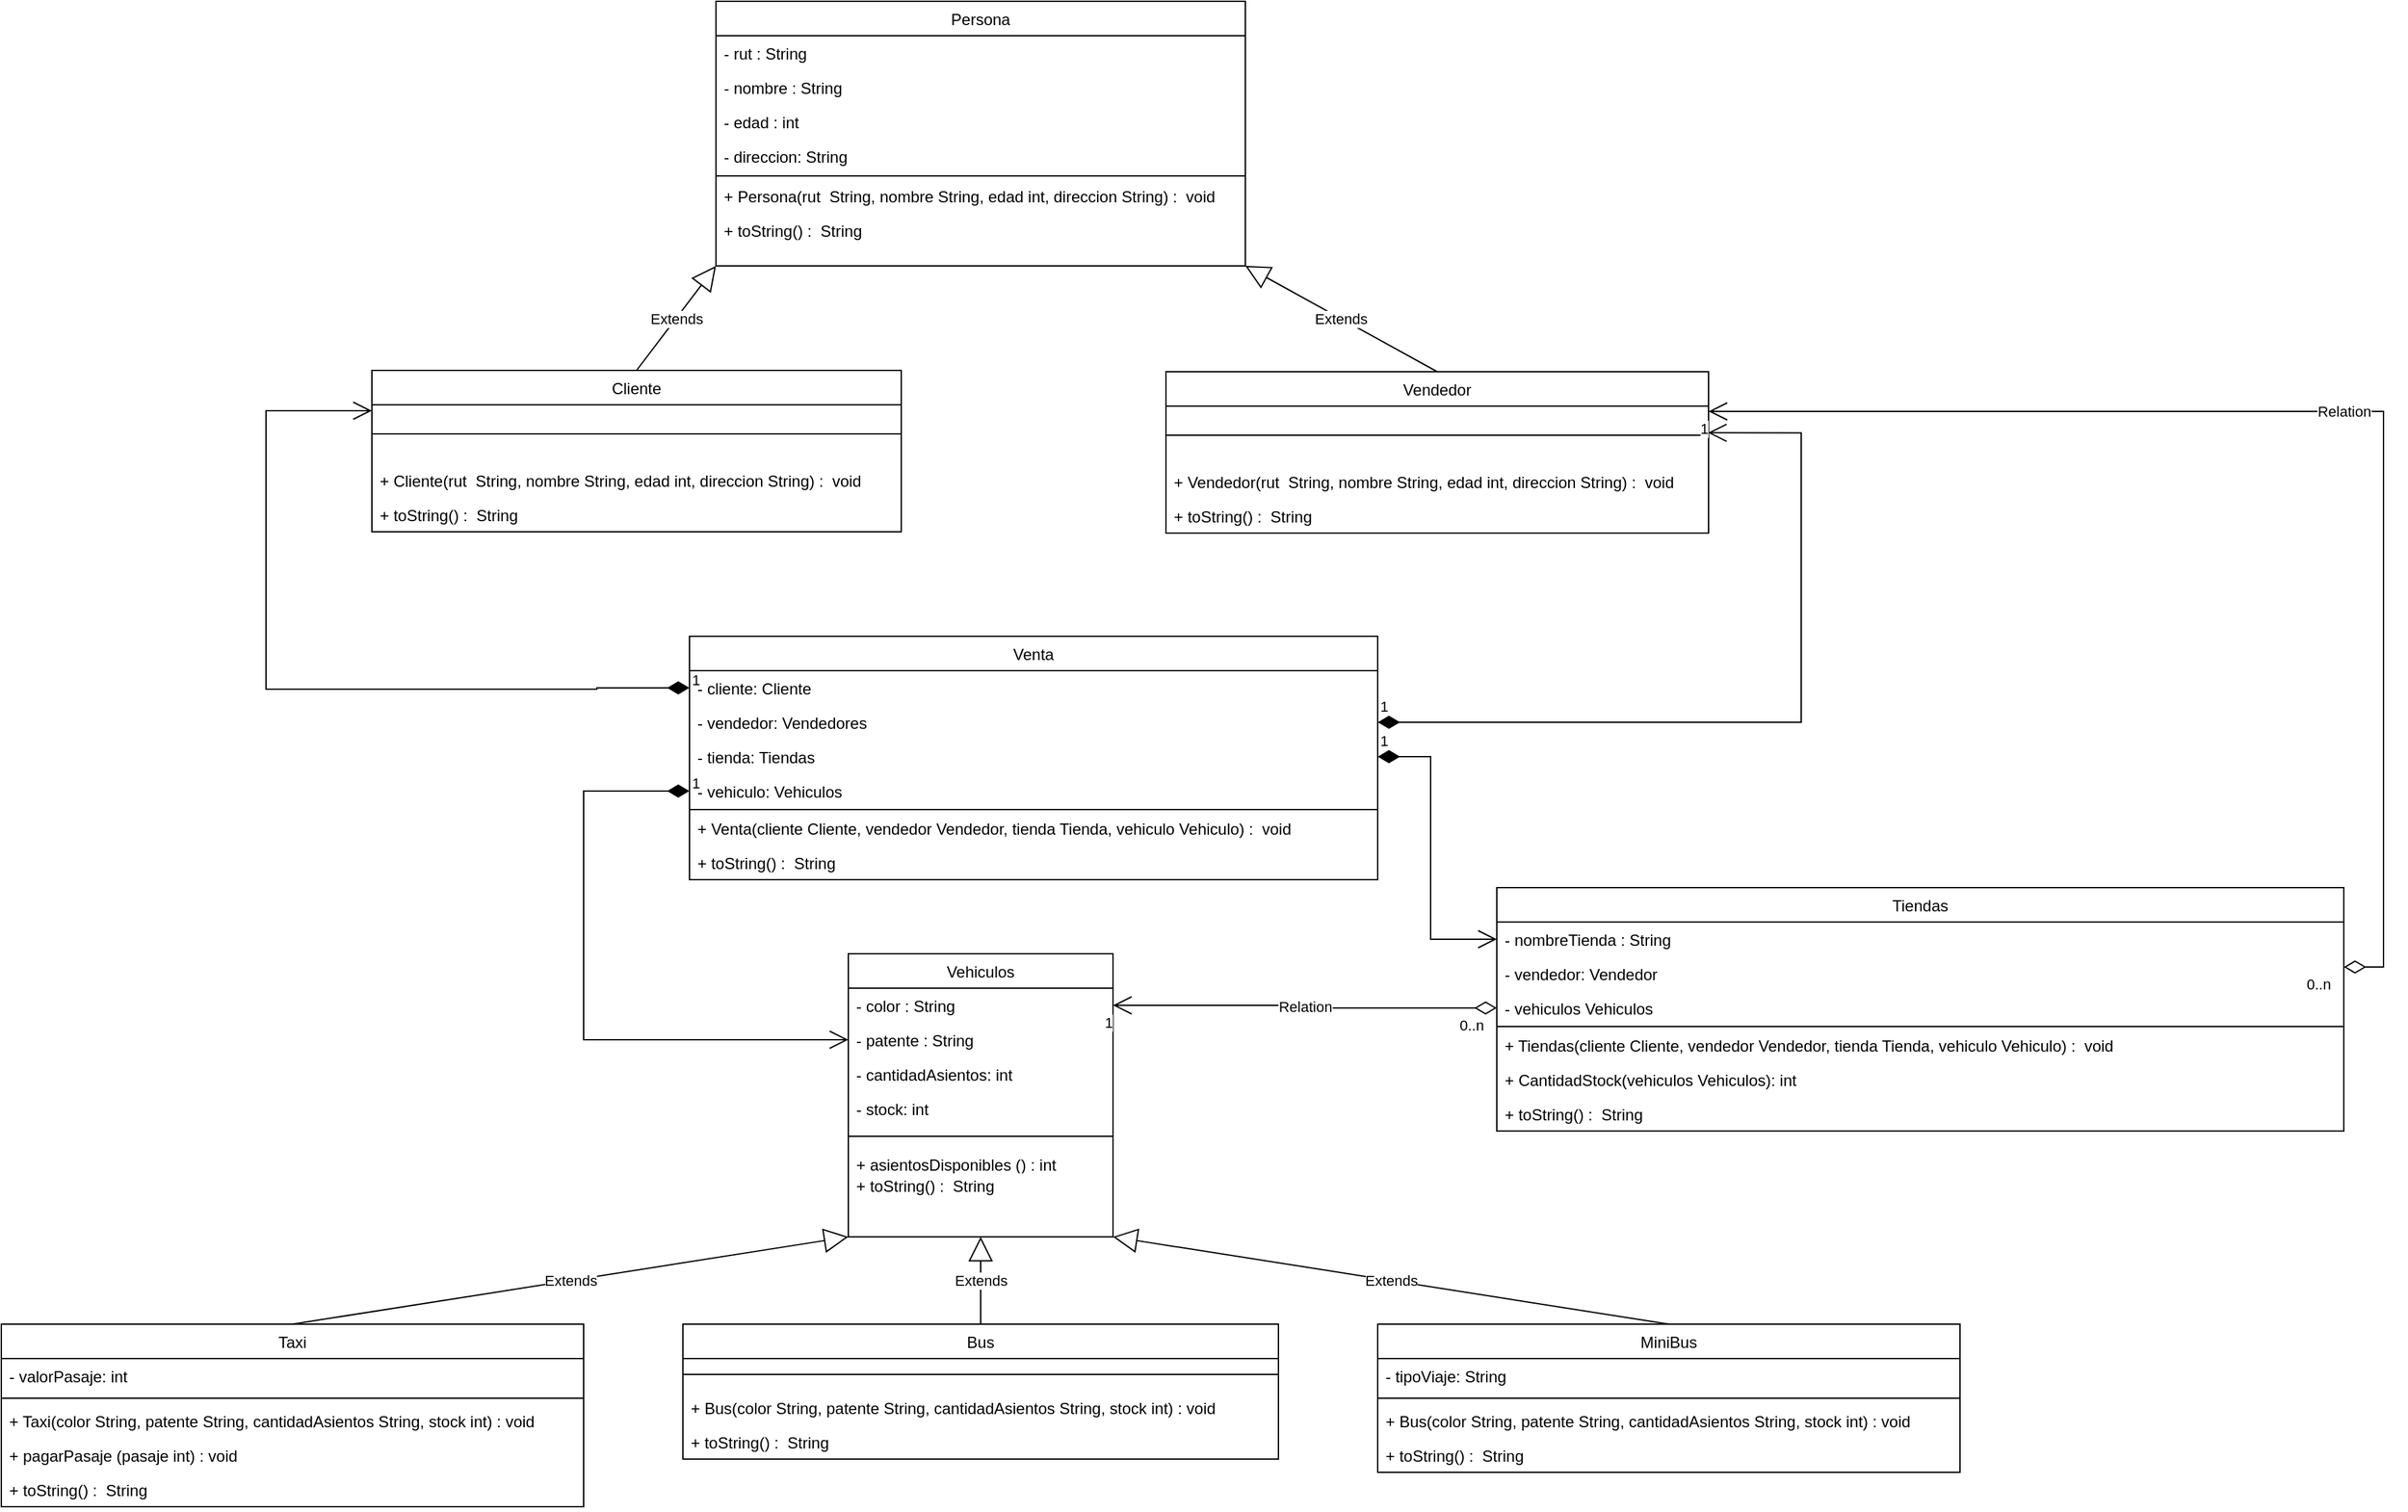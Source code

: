 <mxfile version="24.4.13" type="github">
  <diagram id="C5RBs43oDa-KdzZeNtuy" name="Page-1">
    <mxGraphModel dx="2514" dy="2037" grid="1" gridSize="10" guides="1" tooltips="1" connect="1" arrows="1" fold="1" page="1" pageScale="1" pageWidth="827" pageHeight="1169" math="0" shadow="0">
      <root>
        <mxCell id="WIyWlLk6GJQsqaUBKTNV-0" />
        <mxCell id="WIyWlLk6GJQsqaUBKTNV-1" parent="WIyWlLk6GJQsqaUBKTNV-0" />
        <mxCell id="yQ7oVHYjRZ8A177dBmA5-0" value="Vehiculos&#xa;" style="swimlane;fontStyle=0;align=center;verticalAlign=top;childLayout=stackLayout;horizontal=1;startSize=26;horizontalStack=0;resizeParent=1;resizeLast=0;collapsible=1;marginBottom=0;rounded=0;shadow=0;strokeWidth=1;" vertex="1" parent="WIyWlLk6GJQsqaUBKTNV-1">
          <mxGeometry x="280" y="120" width="200" height="214" as="geometry">
            <mxRectangle x="230" y="140" width="160" height="26" as="alternateBounds" />
          </mxGeometry>
        </mxCell>
        <mxCell id="yQ7oVHYjRZ8A177dBmA5-1" value="- color : String" style="text;align=left;verticalAlign=top;spacingLeft=4;spacingRight=4;overflow=hidden;rotatable=0;points=[[0,0.5],[1,0.5]];portConstraint=eastwest;rounded=0;shadow=0;html=0;" vertex="1" parent="yQ7oVHYjRZ8A177dBmA5-0">
          <mxGeometry y="26" width="200" height="26" as="geometry" />
        </mxCell>
        <mxCell id="yQ7oVHYjRZ8A177dBmA5-2" value="- patente : String" style="text;align=left;verticalAlign=top;spacingLeft=4;spacingRight=4;overflow=hidden;rotatable=0;points=[[0,0.5],[1,0.5]];portConstraint=eastwest;rounded=0;shadow=0;html=0;" vertex="1" parent="yQ7oVHYjRZ8A177dBmA5-0">
          <mxGeometry y="52" width="200" height="26" as="geometry" />
        </mxCell>
        <mxCell id="yQ7oVHYjRZ8A177dBmA5-3" value="- cantidadAsientos: int" style="text;align=left;verticalAlign=top;spacingLeft=4;spacingRight=4;overflow=hidden;rotatable=0;points=[[0,0.5],[1,0.5]];portConstraint=eastwest;rounded=0;shadow=0;html=0;" vertex="1" parent="yQ7oVHYjRZ8A177dBmA5-0">
          <mxGeometry y="78" width="200" height="26" as="geometry" />
        </mxCell>
        <mxCell id="yQ7oVHYjRZ8A177dBmA5-98" value="- stock: int" style="text;align=left;verticalAlign=top;spacingLeft=4;spacingRight=4;overflow=hidden;rotatable=0;points=[[0,0.5],[1,0.5]];portConstraint=eastwest;rounded=0;shadow=0;html=0;" vertex="1" parent="yQ7oVHYjRZ8A177dBmA5-0">
          <mxGeometry y="104" width="200" height="26" as="geometry" />
        </mxCell>
        <mxCell id="yQ7oVHYjRZ8A177dBmA5-4" value="" style="line;html=1;strokeWidth=1;align=left;verticalAlign=middle;spacingTop=-1;spacingLeft=3;spacingRight=3;rotatable=0;labelPosition=right;points=[];portConstraint=eastwest;" vertex="1" parent="yQ7oVHYjRZ8A177dBmA5-0">
          <mxGeometry y="130" width="200" height="16" as="geometry" />
        </mxCell>
        <mxCell id="yQ7oVHYjRZ8A177dBmA5-5" value="+ asientosDisponibles () : int" style="text;align=left;verticalAlign=top;spacingLeft=4;spacingRight=4;overflow=hidden;rotatable=0;points=[[0,0.5],[1,0.5]];portConstraint=eastwest;" vertex="1" parent="yQ7oVHYjRZ8A177dBmA5-0">
          <mxGeometry y="146" width="200" height="16" as="geometry" />
        </mxCell>
        <mxCell id="yQ7oVHYjRZ8A177dBmA5-99" value="+ toString() :  String" style="text;align=left;verticalAlign=top;spacingLeft=4;spacingRight=4;overflow=hidden;rotatable=0;points=[[0,0.5],[1,0.5]];portConstraint=eastwest;rounded=0;shadow=0;html=0;" vertex="1" parent="yQ7oVHYjRZ8A177dBmA5-0">
          <mxGeometry y="162" width="200" height="26" as="geometry" />
        </mxCell>
        <mxCell id="yQ7oVHYjRZ8A177dBmA5-7" value="Taxi" style="swimlane;fontStyle=0;align=center;verticalAlign=top;childLayout=stackLayout;horizontal=1;startSize=26;horizontalStack=0;resizeParent=1;resizeLast=0;collapsible=1;marginBottom=0;rounded=0;shadow=0;strokeWidth=1;" vertex="1" parent="WIyWlLk6GJQsqaUBKTNV-1">
          <mxGeometry x="-360" y="400" width="440" height="138" as="geometry">
            <mxRectangle x="130" y="380" width="160" height="26" as="alternateBounds" />
          </mxGeometry>
        </mxCell>
        <mxCell id="yQ7oVHYjRZ8A177dBmA5-8" value="- valorPasaje: int" style="text;align=left;verticalAlign=top;spacingLeft=4;spacingRight=4;overflow=hidden;rotatable=0;points=[[0,0.5],[1,0.5]];portConstraint=eastwest;" vertex="1" parent="yQ7oVHYjRZ8A177dBmA5-7">
          <mxGeometry y="26" width="440" height="26" as="geometry" />
        </mxCell>
        <mxCell id="yQ7oVHYjRZ8A177dBmA5-9" value="" style="line;html=1;strokeWidth=1;align=left;verticalAlign=middle;spacingTop=-1;spacingLeft=3;spacingRight=3;rotatable=0;labelPosition=right;points=[];portConstraint=eastwest;" vertex="1" parent="yQ7oVHYjRZ8A177dBmA5-7">
          <mxGeometry y="52" width="440" height="8" as="geometry" />
        </mxCell>
        <mxCell id="yQ7oVHYjRZ8A177dBmA5-110" value="+ Taxi(color String, patente String, cantidadAsientos String, stock int) : void" style="text;align=left;verticalAlign=top;spacingLeft=4;spacingRight=4;overflow=hidden;rotatable=0;points=[[0,0.5],[1,0.5]];portConstraint=eastwest;" vertex="1" parent="yQ7oVHYjRZ8A177dBmA5-7">
          <mxGeometry y="60" width="440" height="26" as="geometry" />
        </mxCell>
        <mxCell id="yQ7oVHYjRZ8A177dBmA5-10" value="+ pagarPasaje (pasaje int) : void" style="text;align=left;verticalAlign=top;spacingLeft=4;spacingRight=4;overflow=hidden;rotatable=0;points=[[0,0.5],[1,0.5]];portConstraint=eastwest;" vertex="1" parent="yQ7oVHYjRZ8A177dBmA5-7">
          <mxGeometry y="86" width="440" height="26" as="geometry" />
        </mxCell>
        <mxCell id="yQ7oVHYjRZ8A177dBmA5-101" value="+ toString() :  String" style="text;align=left;verticalAlign=top;spacingLeft=4;spacingRight=4;overflow=hidden;rotatable=0;points=[[0,0.5],[1,0.5]];portConstraint=eastwest;rounded=0;shadow=0;html=0;" vertex="1" parent="yQ7oVHYjRZ8A177dBmA5-7">
          <mxGeometry y="112" width="440" height="26" as="geometry" />
        </mxCell>
        <mxCell id="yQ7oVHYjRZ8A177dBmA5-12" value="Bus" style="swimlane;fontStyle=0;align=center;verticalAlign=top;childLayout=stackLayout;horizontal=1;startSize=26;horizontalStack=0;resizeParent=1;resizeLast=0;collapsible=1;marginBottom=0;rounded=0;shadow=0;strokeWidth=1;" vertex="1" parent="WIyWlLk6GJQsqaUBKTNV-1">
          <mxGeometry x="155" y="400" width="450" height="102" as="geometry">
            <mxRectangle x="340" y="380" width="170" height="26" as="alternateBounds" />
          </mxGeometry>
        </mxCell>
        <mxCell id="yQ7oVHYjRZ8A177dBmA5-13" value="" style="line;html=1;strokeWidth=1;align=left;verticalAlign=middle;spacingTop=-1;spacingLeft=3;spacingRight=3;rotatable=0;labelPosition=right;points=[];portConstraint=eastwest;" vertex="1" parent="yQ7oVHYjRZ8A177dBmA5-12">
          <mxGeometry y="26" width="450" height="24" as="geometry" />
        </mxCell>
        <mxCell id="yQ7oVHYjRZ8A177dBmA5-111" value="+ Bus(color String, patente String, cantidadAsientos String, stock int) : void" style="text;align=left;verticalAlign=top;spacingLeft=4;spacingRight=4;overflow=hidden;rotatable=0;points=[[0,0.5],[1,0.5]];portConstraint=eastwest;" vertex="1" parent="yQ7oVHYjRZ8A177dBmA5-12">
          <mxGeometry y="50" width="450" height="26" as="geometry" />
        </mxCell>
        <mxCell id="yQ7oVHYjRZ8A177dBmA5-102" value="+ toString() :  String" style="text;align=left;verticalAlign=top;spacingLeft=4;spacingRight=4;overflow=hidden;rotatable=0;points=[[0,0.5],[1,0.5]];portConstraint=eastwest;rounded=0;shadow=0;html=0;" vertex="1" parent="yQ7oVHYjRZ8A177dBmA5-12">
          <mxGeometry y="76" width="450" height="26" as="geometry" />
        </mxCell>
        <mxCell id="yQ7oVHYjRZ8A177dBmA5-15" value="MiniBus" style="swimlane;fontStyle=0;align=center;verticalAlign=top;childLayout=stackLayout;horizontal=1;startSize=26;horizontalStack=0;resizeParent=1;resizeLast=0;collapsible=1;marginBottom=0;rounded=0;shadow=0;strokeWidth=1;" vertex="1" parent="WIyWlLk6GJQsqaUBKTNV-1">
          <mxGeometry x="680" y="400" width="440" height="112" as="geometry">
            <mxRectangle x="130" y="380" width="160" height="26" as="alternateBounds" />
          </mxGeometry>
        </mxCell>
        <mxCell id="yQ7oVHYjRZ8A177dBmA5-16" value="- tipoViaje: String" style="text;align=left;verticalAlign=top;spacingLeft=4;spacingRight=4;overflow=hidden;rotatable=0;points=[[0,0.5],[1,0.5]];portConstraint=eastwest;" vertex="1" parent="yQ7oVHYjRZ8A177dBmA5-15">
          <mxGeometry y="26" width="440" height="26" as="geometry" />
        </mxCell>
        <mxCell id="yQ7oVHYjRZ8A177dBmA5-17" value="" style="line;html=1;strokeWidth=1;align=left;verticalAlign=middle;spacingTop=-1;spacingLeft=3;spacingRight=3;rotatable=0;labelPosition=right;points=[];portConstraint=eastwest;" vertex="1" parent="yQ7oVHYjRZ8A177dBmA5-15">
          <mxGeometry y="52" width="440" height="8" as="geometry" />
        </mxCell>
        <mxCell id="yQ7oVHYjRZ8A177dBmA5-112" value="+ Bus(color String, patente String, cantidadAsientos String, stock int) : void" style="text;align=left;verticalAlign=top;spacingLeft=4;spacingRight=4;overflow=hidden;rotatable=0;points=[[0,0.5],[1,0.5]];portConstraint=eastwest;" vertex="1" parent="yQ7oVHYjRZ8A177dBmA5-15">
          <mxGeometry y="60" width="440" height="26" as="geometry" />
        </mxCell>
        <mxCell id="yQ7oVHYjRZ8A177dBmA5-103" value="+ toString() :  String" style="text;align=left;verticalAlign=top;spacingLeft=4;spacingRight=4;overflow=hidden;rotatable=0;points=[[0,0.5],[1,0.5]];portConstraint=eastwest;rounded=0;shadow=0;html=0;" vertex="1" parent="yQ7oVHYjRZ8A177dBmA5-15">
          <mxGeometry y="86" width="440" height="26" as="geometry" />
        </mxCell>
        <mxCell id="yQ7oVHYjRZ8A177dBmA5-19" value="Persona" style="swimlane;fontStyle=0;align=center;verticalAlign=top;childLayout=stackLayout;horizontal=1;startSize=26;horizontalStack=0;resizeParent=1;resizeLast=0;collapsible=1;marginBottom=0;rounded=0;shadow=0;strokeWidth=1;" vertex="1" parent="WIyWlLk6GJQsqaUBKTNV-1">
          <mxGeometry x="180" y="-600" width="400" height="200" as="geometry">
            <mxRectangle x="340" y="380" width="170" height="26" as="alternateBounds" />
          </mxGeometry>
        </mxCell>
        <mxCell id="yQ7oVHYjRZ8A177dBmA5-21" value="- rut : String" style="text;align=left;verticalAlign=top;spacingLeft=4;spacingRight=4;overflow=hidden;rotatable=0;points=[[0,0.5],[1,0.5]];portConstraint=eastwest;rounded=0;shadow=0;html=0;" vertex="1" parent="yQ7oVHYjRZ8A177dBmA5-19">
          <mxGeometry y="26" width="400" height="26" as="geometry" />
        </mxCell>
        <mxCell id="yQ7oVHYjRZ8A177dBmA5-22" value="- nombre : String" style="text;align=left;verticalAlign=top;spacingLeft=4;spacingRight=4;overflow=hidden;rotatable=0;points=[[0,0.5],[1,0.5]];portConstraint=eastwest;rounded=0;shadow=0;html=0;" vertex="1" parent="yQ7oVHYjRZ8A177dBmA5-19">
          <mxGeometry y="52" width="400" height="26" as="geometry" />
        </mxCell>
        <mxCell id="yQ7oVHYjRZ8A177dBmA5-39" value="- edad : int" style="text;align=left;verticalAlign=top;spacingLeft=4;spacingRight=4;overflow=hidden;rotatable=0;points=[[0,0.5],[1,0.5]];portConstraint=eastwest;rounded=0;shadow=0;html=0;" vertex="1" parent="yQ7oVHYjRZ8A177dBmA5-19">
          <mxGeometry y="78" width="400" height="26" as="geometry" />
        </mxCell>
        <mxCell id="yQ7oVHYjRZ8A177dBmA5-40" value="- direccion: String" style="text;align=left;verticalAlign=top;spacingLeft=4;spacingRight=4;overflow=hidden;rotatable=0;points=[[0,0.5],[1,0.5]];portConstraint=eastwest;rounded=0;shadow=0;html=0;" vertex="1" parent="yQ7oVHYjRZ8A177dBmA5-19">
          <mxGeometry y="104" width="400" height="26" as="geometry" />
        </mxCell>
        <mxCell id="yQ7oVHYjRZ8A177dBmA5-20" value="" style="line;html=1;strokeWidth=1;align=left;verticalAlign=middle;spacingTop=-1;spacingLeft=3;spacingRight=3;rotatable=0;labelPosition=right;points=[];portConstraint=eastwest;" vertex="1" parent="yQ7oVHYjRZ8A177dBmA5-19">
          <mxGeometry y="130" width="400" height="4" as="geometry" />
        </mxCell>
        <mxCell id="yQ7oVHYjRZ8A177dBmA5-58" value="+ Persona(rut  String, nombre String, edad int, direccion String) :  void" style="text;align=left;verticalAlign=top;spacingLeft=4;spacingRight=4;overflow=hidden;rotatable=0;points=[[0,0.5],[1,0.5]];portConstraint=eastwest;rounded=0;shadow=0;html=0;" vertex="1" parent="yQ7oVHYjRZ8A177dBmA5-19">
          <mxGeometry y="134" width="400" height="26" as="geometry" />
        </mxCell>
        <mxCell id="yQ7oVHYjRZ8A177dBmA5-66" value="+ toString() :  String" style="text;align=left;verticalAlign=top;spacingLeft=4;spacingRight=4;overflow=hidden;rotatable=0;points=[[0,0.5],[1,0.5]];portConstraint=eastwest;rounded=0;shadow=0;html=0;" vertex="1" parent="yQ7oVHYjRZ8A177dBmA5-19">
          <mxGeometry y="160" width="400" height="26" as="geometry" />
        </mxCell>
        <mxCell id="yQ7oVHYjRZ8A177dBmA5-24" value="Cliente" style="swimlane;fontStyle=0;align=center;verticalAlign=top;childLayout=stackLayout;horizontal=1;startSize=26;horizontalStack=0;resizeParent=1;resizeLast=0;collapsible=1;marginBottom=0;rounded=0;shadow=0;strokeWidth=1;" vertex="1" parent="WIyWlLk6GJQsqaUBKTNV-1">
          <mxGeometry x="-80" y="-321" width="400" height="122" as="geometry">
            <mxRectangle x="340" y="380" width="170" height="26" as="alternateBounds" />
          </mxGeometry>
        </mxCell>
        <mxCell id="yQ7oVHYjRZ8A177dBmA5-28" value="" style="line;html=1;strokeWidth=1;align=left;verticalAlign=middle;spacingTop=-1;spacingLeft=3;spacingRight=3;rotatable=0;labelPosition=right;points=[];portConstraint=eastwest;" vertex="1" parent="yQ7oVHYjRZ8A177dBmA5-24">
          <mxGeometry y="26" width="400" height="44" as="geometry" />
        </mxCell>
        <mxCell id="yQ7oVHYjRZ8A177dBmA5-67" value="+ Cliente(rut  String, nombre String, edad int, direccion String) :  void" style="text;align=left;verticalAlign=top;spacingLeft=4;spacingRight=4;overflow=hidden;rotatable=0;points=[[0,0.5],[1,0.5]];portConstraint=eastwest;rounded=0;shadow=0;html=0;" vertex="1" parent="yQ7oVHYjRZ8A177dBmA5-24">
          <mxGeometry y="70" width="400" height="26" as="geometry" />
        </mxCell>
        <mxCell id="yQ7oVHYjRZ8A177dBmA5-68" value="+ toString() :  String" style="text;align=left;verticalAlign=top;spacingLeft=4;spacingRight=4;overflow=hidden;rotatable=0;points=[[0,0.5],[1,0.5]];portConstraint=eastwest;rounded=0;shadow=0;html=0;" vertex="1" parent="yQ7oVHYjRZ8A177dBmA5-24">
          <mxGeometry y="96" width="400" height="26" as="geometry" />
        </mxCell>
        <mxCell id="yQ7oVHYjRZ8A177dBmA5-29" value="Vendedor" style="swimlane;fontStyle=0;align=center;verticalAlign=top;childLayout=stackLayout;horizontal=1;startSize=26;horizontalStack=0;resizeParent=1;resizeLast=0;collapsible=1;marginBottom=0;rounded=0;shadow=0;strokeWidth=1;" vertex="1" parent="WIyWlLk6GJQsqaUBKTNV-1">
          <mxGeometry x="520" y="-320" width="410" height="122" as="geometry">
            <mxRectangle x="340" y="380" width="170" height="26" as="alternateBounds" />
          </mxGeometry>
        </mxCell>
        <mxCell id="yQ7oVHYjRZ8A177dBmA5-33" value="" style="line;html=1;strokeWidth=1;align=left;verticalAlign=middle;spacingTop=-1;spacingLeft=3;spacingRight=3;rotatable=0;labelPosition=right;points=[];portConstraint=eastwest;" vertex="1" parent="yQ7oVHYjRZ8A177dBmA5-29">
          <mxGeometry y="26" width="410" height="44" as="geometry" />
        </mxCell>
        <mxCell id="yQ7oVHYjRZ8A177dBmA5-96" value="+ Vendedor(rut  String, nombre String, edad int, direccion String) :  void" style="text;align=left;verticalAlign=top;spacingLeft=4;spacingRight=4;overflow=hidden;rotatable=0;points=[[0,0.5],[1,0.5]];portConstraint=eastwest;rounded=0;shadow=0;html=0;" vertex="1" parent="yQ7oVHYjRZ8A177dBmA5-29">
          <mxGeometry y="70" width="410" height="26" as="geometry" />
        </mxCell>
        <mxCell id="yQ7oVHYjRZ8A177dBmA5-97" value="+ toString() :  String" style="text;align=left;verticalAlign=top;spacingLeft=4;spacingRight=4;overflow=hidden;rotatable=0;points=[[0,0.5],[1,0.5]];portConstraint=eastwest;rounded=0;shadow=0;html=0;" vertex="1" parent="yQ7oVHYjRZ8A177dBmA5-29">
          <mxGeometry y="96" width="410" height="26" as="geometry" />
        </mxCell>
        <mxCell id="yQ7oVHYjRZ8A177dBmA5-34" value="Tiendas" style="swimlane;fontStyle=0;align=center;verticalAlign=top;childLayout=stackLayout;horizontal=1;startSize=26;horizontalStack=0;resizeParent=1;resizeLast=0;collapsible=1;marginBottom=0;rounded=0;shadow=0;strokeWidth=1;" vertex="1" parent="WIyWlLk6GJQsqaUBKTNV-1">
          <mxGeometry x="770" y="70" width="640" height="184" as="geometry">
            <mxRectangle x="340" y="380" width="170" height="26" as="alternateBounds" />
          </mxGeometry>
        </mxCell>
        <mxCell id="yQ7oVHYjRZ8A177dBmA5-35" value="- nombreTienda : String" style="text;align=left;verticalAlign=top;spacingLeft=4;spacingRight=4;overflow=hidden;rotatable=0;points=[[0,0.5],[1,0.5]];portConstraint=eastwest;rounded=0;shadow=0;html=0;" vertex="1" parent="yQ7oVHYjRZ8A177dBmA5-34">
          <mxGeometry y="26" width="640" height="26" as="geometry" />
        </mxCell>
        <mxCell id="yQ7oVHYjRZ8A177dBmA5-37" value="- vendedor: Vendedor" style="text;align=left;verticalAlign=top;spacingLeft=4;spacingRight=4;overflow=hidden;rotatable=0;points=[[0,0.5],[1,0.5]];portConstraint=eastwest;rounded=0;shadow=0;html=0;" vertex="1" parent="yQ7oVHYjRZ8A177dBmA5-34">
          <mxGeometry y="52" width="640" height="26" as="geometry" />
        </mxCell>
        <mxCell id="yQ7oVHYjRZ8A177dBmA5-104" value="- vehiculos Vehiculos" style="text;align=left;verticalAlign=top;spacingLeft=4;spacingRight=4;overflow=hidden;rotatable=0;points=[[0,0.5],[1,0.5]];portConstraint=eastwest;rounded=0;shadow=0;html=0;" vertex="1" parent="yQ7oVHYjRZ8A177dBmA5-34">
          <mxGeometry y="78" width="640" height="26" as="geometry" />
        </mxCell>
        <mxCell id="yQ7oVHYjRZ8A177dBmA5-38" value="" style="line;html=1;strokeWidth=1;align=left;verticalAlign=middle;spacingTop=-1;spacingLeft=3;spacingRight=3;rotatable=0;labelPosition=right;points=[];portConstraint=eastwest;" vertex="1" parent="yQ7oVHYjRZ8A177dBmA5-34">
          <mxGeometry y="104" width="640" height="2" as="geometry" />
        </mxCell>
        <mxCell id="yQ7oVHYjRZ8A177dBmA5-124" value="+ Tiendas(cliente Cliente, vendedor Vendedor, tienda Tienda, vehiculo Vehiculo) :  void" style="text;align=left;verticalAlign=top;spacingLeft=4;spacingRight=4;overflow=hidden;rotatable=0;points=[[0,0.5],[1,0.5]];portConstraint=eastwest;rounded=0;shadow=0;html=0;" vertex="1" parent="yQ7oVHYjRZ8A177dBmA5-34">
          <mxGeometry y="106" width="640" height="26" as="geometry" />
        </mxCell>
        <mxCell id="yQ7oVHYjRZ8A177dBmA5-133" value="+ CantidadStock(vehiculos Vehiculos): int" style="text;align=left;verticalAlign=top;spacingLeft=4;spacingRight=4;overflow=hidden;rotatable=0;points=[[0,0.5],[1,0.5]];portConstraint=eastwest;rounded=0;shadow=0;html=0;" vertex="1" parent="yQ7oVHYjRZ8A177dBmA5-34">
          <mxGeometry y="132" width="640" height="26" as="geometry" />
        </mxCell>
        <mxCell id="yQ7oVHYjRZ8A177dBmA5-100" value="+ toString() :  String" style="text;align=left;verticalAlign=top;spacingLeft=4;spacingRight=4;overflow=hidden;rotatable=0;points=[[0,0.5],[1,0.5]];portConstraint=eastwest;rounded=0;shadow=0;html=0;" vertex="1" parent="yQ7oVHYjRZ8A177dBmA5-34">
          <mxGeometry y="158" width="640" height="26" as="geometry" />
        </mxCell>
        <mxCell id="yQ7oVHYjRZ8A177dBmA5-46" value="Venta" style="swimlane;fontStyle=0;align=center;verticalAlign=top;childLayout=stackLayout;horizontal=1;startSize=26;horizontalStack=0;resizeParent=1;resizeLast=0;collapsible=1;marginBottom=0;rounded=0;shadow=0;strokeWidth=1;" vertex="1" parent="WIyWlLk6GJQsqaUBKTNV-1">
          <mxGeometry x="160" y="-120" width="520" height="184" as="geometry">
            <mxRectangle x="340" y="380" width="170" height="26" as="alternateBounds" />
          </mxGeometry>
        </mxCell>
        <mxCell id="yQ7oVHYjRZ8A177dBmA5-47" value="- cliente: Cliente" style="text;align=left;verticalAlign=top;spacingLeft=4;spacingRight=4;overflow=hidden;rotatable=0;points=[[0,0.5],[1,0.5]];portConstraint=eastwest;rounded=0;shadow=0;html=0;" vertex="1" parent="yQ7oVHYjRZ8A177dBmA5-46">
          <mxGeometry y="26" width="520" height="26" as="geometry" />
        </mxCell>
        <mxCell id="yQ7oVHYjRZ8A177dBmA5-48" value="- vendedor: Vendedores" style="text;align=left;verticalAlign=top;spacingLeft=4;spacingRight=4;overflow=hidden;rotatable=0;points=[[0,0.5],[1,0.5]];portConstraint=eastwest;rounded=0;shadow=0;html=0;" vertex="1" parent="yQ7oVHYjRZ8A177dBmA5-46">
          <mxGeometry y="52" width="520" height="26" as="geometry" />
        </mxCell>
        <mxCell id="yQ7oVHYjRZ8A177dBmA5-49" value="- tienda: Tiendas" style="text;align=left;verticalAlign=top;spacingLeft=4;spacingRight=4;overflow=hidden;rotatable=0;points=[[0,0.5],[1,0.5]];portConstraint=eastwest;rounded=0;shadow=0;html=0;" vertex="1" parent="yQ7oVHYjRZ8A177dBmA5-46">
          <mxGeometry y="78" width="520" height="26" as="geometry" />
        </mxCell>
        <mxCell id="yQ7oVHYjRZ8A177dBmA5-54" value="- vehiculo: Vehiculos" style="text;align=left;verticalAlign=top;spacingLeft=4;spacingRight=4;overflow=hidden;rotatable=0;points=[[0,0.5],[1,0.5]];portConstraint=eastwest;rounded=0;shadow=0;html=0;" vertex="1" parent="yQ7oVHYjRZ8A177dBmA5-46">
          <mxGeometry y="104" width="520" height="26" as="geometry" />
        </mxCell>
        <mxCell id="yQ7oVHYjRZ8A177dBmA5-50" value="" style="line;html=1;strokeWidth=1;align=left;verticalAlign=middle;spacingTop=-1;spacingLeft=3;spacingRight=3;rotatable=0;labelPosition=right;points=[];portConstraint=eastwest;" vertex="1" parent="yQ7oVHYjRZ8A177dBmA5-46">
          <mxGeometry y="130" width="520" height="2" as="geometry" />
        </mxCell>
        <mxCell id="yQ7oVHYjRZ8A177dBmA5-53" value="+ Venta(cliente Cliente, vendedor Vendedor, tienda Tienda, vehiculo Vehiculo) :  void" style="text;align=left;verticalAlign=top;spacingLeft=4;spacingRight=4;overflow=hidden;rotatable=0;points=[[0,0.5],[1,0.5]];portConstraint=eastwest;rounded=0;shadow=0;html=0;" vertex="1" parent="yQ7oVHYjRZ8A177dBmA5-46">
          <mxGeometry y="132" width="520" height="26" as="geometry" />
        </mxCell>
        <mxCell id="yQ7oVHYjRZ8A177dBmA5-108" value="+ toString() :  String" style="text;align=left;verticalAlign=top;spacingLeft=4;spacingRight=4;overflow=hidden;rotatable=0;points=[[0,0.5],[1,0.5]];portConstraint=eastwest;rounded=0;shadow=0;html=0;" vertex="1" parent="yQ7oVHYjRZ8A177dBmA5-46">
          <mxGeometry y="158" width="520" height="26" as="geometry" />
        </mxCell>
        <mxCell id="yQ7oVHYjRZ8A177dBmA5-56" value="Extends" style="endArrow=block;endSize=16;endFill=0;html=1;rounded=0;entryX=0;entryY=1;entryDx=0;entryDy=0;exitX=0.5;exitY=0;exitDx=0;exitDy=0;" edge="1" parent="WIyWlLk6GJQsqaUBKTNV-1" source="yQ7oVHYjRZ8A177dBmA5-24" target="yQ7oVHYjRZ8A177dBmA5-19">
          <mxGeometry width="160" relative="1" as="geometry">
            <mxPoint x="60" y="-360" as="sourcePoint" />
            <mxPoint x="220" y="-360" as="targetPoint" />
          </mxGeometry>
        </mxCell>
        <mxCell id="yQ7oVHYjRZ8A177dBmA5-57" value="Extends" style="endArrow=block;endSize=16;endFill=0;html=1;rounded=0;entryX=1;entryY=1;entryDx=0;entryDy=0;exitX=0.5;exitY=0;exitDx=0;exitDy=0;" edge="1" parent="WIyWlLk6GJQsqaUBKTNV-1" source="yQ7oVHYjRZ8A177dBmA5-29" target="yQ7oVHYjRZ8A177dBmA5-19">
          <mxGeometry width="160" relative="1" as="geometry">
            <mxPoint x="480" y="-334" as="sourcePoint" />
            <mxPoint x="620" y="-400" as="targetPoint" />
          </mxGeometry>
        </mxCell>
        <mxCell id="yQ7oVHYjRZ8A177dBmA5-82" value="Extends" style="endArrow=block;endSize=16;endFill=0;html=1;rounded=0;entryX=0;entryY=1;entryDx=0;entryDy=0;exitX=0.5;exitY=0;exitDx=0;exitDy=0;" edge="1" parent="WIyWlLk6GJQsqaUBKTNV-1" source="yQ7oVHYjRZ8A177dBmA5-7" target="yQ7oVHYjRZ8A177dBmA5-0">
          <mxGeometry width="160" relative="1" as="geometry">
            <mxPoint x="160" y="409" as="sourcePoint" />
            <mxPoint x="230" y="330" as="targetPoint" />
          </mxGeometry>
        </mxCell>
        <mxCell id="yQ7oVHYjRZ8A177dBmA5-83" value="Extends" style="endArrow=block;endSize=16;endFill=0;html=1;rounded=0;entryX=0.5;entryY=1;entryDx=0;entryDy=0;exitX=0.5;exitY=0;exitDx=0;exitDy=0;" edge="1" parent="WIyWlLk6GJQsqaUBKTNV-1" source="yQ7oVHYjRZ8A177dBmA5-12" target="yQ7oVHYjRZ8A177dBmA5-0">
          <mxGeometry width="160" relative="1" as="geometry">
            <mxPoint x="160" y="430" as="sourcePoint" />
            <mxPoint x="370" y="310" as="targetPoint" />
          </mxGeometry>
        </mxCell>
        <mxCell id="yQ7oVHYjRZ8A177dBmA5-84" value="Extends" style="endArrow=block;endSize=16;endFill=0;html=1;rounded=0;entryX=1;entryY=1;entryDx=0;entryDy=0;exitX=0.5;exitY=0;exitDx=0;exitDy=0;" edge="1" parent="WIyWlLk6GJQsqaUBKTNV-1" source="yQ7oVHYjRZ8A177dBmA5-15" target="yQ7oVHYjRZ8A177dBmA5-0">
          <mxGeometry width="160" relative="1" as="geometry">
            <mxPoint x="480" y="420" as="sourcePoint" />
            <mxPoint x="630" y="300" as="targetPoint" />
          </mxGeometry>
        </mxCell>
        <mxCell id="yQ7oVHYjRZ8A177dBmA5-91" value="1" style="endArrow=open;html=1;endSize=12;startArrow=diamondThin;startSize=14;startFill=1;edgeStyle=orthogonalEdgeStyle;align=left;verticalAlign=bottom;rounded=0;entryX=0.999;entryY=0.458;entryDx=0;entryDy=0;entryPerimeter=0;" edge="1" parent="WIyWlLk6GJQsqaUBKTNV-1" source="yQ7oVHYjRZ8A177dBmA5-48" target="yQ7oVHYjRZ8A177dBmA5-33">
          <mxGeometry x="-1" y="3" relative="1" as="geometry">
            <mxPoint x="570" y="-150" as="sourcePoint" />
            <mxPoint x="930" y="-280" as="targetPoint" />
            <Array as="points">
              <mxPoint x="1000" y="-55" />
              <mxPoint x="1000" y="-274" />
            </Array>
          </mxGeometry>
        </mxCell>
        <mxCell id="yQ7oVHYjRZ8A177dBmA5-93" value="1" style="endArrow=open;html=1;endSize=12;startArrow=diamondThin;startSize=14;startFill=1;edgeStyle=orthogonalEdgeStyle;align=left;verticalAlign=bottom;rounded=0;exitX=1;exitY=0.5;exitDx=0;exitDy=0;entryX=0;entryY=0.5;entryDx=0;entryDy=0;" edge="1" parent="WIyWlLk6GJQsqaUBKTNV-1" source="yQ7oVHYjRZ8A177dBmA5-49" target="yQ7oVHYjRZ8A177dBmA5-35">
          <mxGeometry x="-1" y="3" relative="1" as="geometry">
            <mxPoint x="524" y="-45" as="sourcePoint" />
            <mxPoint x="730" y="-280" as="targetPoint" />
            <Array as="points">
              <mxPoint x="720" y="-29" />
              <mxPoint x="720" y="109" />
            </Array>
          </mxGeometry>
        </mxCell>
        <mxCell id="yQ7oVHYjRZ8A177dBmA5-94" value="1" style="endArrow=open;html=1;endSize=12;startArrow=diamondThin;startSize=14;startFill=1;edgeStyle=orthogonalEdgeStyle;align=left;verticalAlign=bottom;rounded=0;exitX=0;exitY=0.5;exitDx=0;exitDy=0;" edge="1" parent="WIyWlLk6GJQsqaUBKTNV-1" source="yQ7oVHYjRZ8A177dBmA5-54" target="yQ7oVHYjRZ8A177dBmA5-2">
          <mxGeometry x="-1" y="3" relative="1" as="geometry">
            <mxPoint x="170" y="-19" as="sourcePoint" />
            <mxPoint x="256" y="169" as="targetPoint" />
            <Array as="points">
              <mxPoint x="80" y="-3" />
              <mxPoint x="80" y="185" />
            </Array>
          </mxGeometry>
        </mxCell>
        <mxCell id="yQ7oVHYjRZ8A177dBmA5-95" value="1" style="endArrow=open;html=1;endSize=12;startArrow=diamondThin;startSize=14;startFill=1;edgeStyle=orthogonalEdgeStyle;align=left;verticalAlign=bottom;rounded=0;entryX=0;entryY=0.25;entryDx=0;entryDy=0;exitX=0;exitY=0.5;exitDx=0;exitDy=0;" edge="1" parent="WIyWlLk6GJQsqaUBKTNV-1" source="yQ7oVHYjRZ8A177dBmA5-47" target="yQ7oVHYjRZ8A177dBmA5-24">
          <mxGeometry x="-1" y="3" relative="1" as="geometry">
            <mxPoint x="110" y="-60" as="sourcePoint" />
            <mxPoint x="290" y="195" as="targetPoint" />
            <Array as="points">
              <mxPoint x="90" y="-80" />
              <mxPoint x="-160" y="-81" />
              <mxPoint x="-160" y="-291" />
            </Array>
          </mxGeometry>
        </mxCell>
        <mxCell id="yQ7oVHYjRZ8A177dBmA5-105" value="Relation" style="endArrow=open;html=1;endSize=12;startArrow=diamondThin;startSize=14;startFill=0;edgeStyle=orthogonalEdgeStyle;rounded=0;exitX=0;exitY=0.5;exitDx=0;exitDy=0;" edge="1" parent="WIyWlLk6GJQsqaUBKTNV-1" source="yQ7oVHYjRZ8A177dBmA5-104" target="yQ7oVHYjRZ8A177dBmA5-1">
          <mxGeometry relative="1" as="geometry">
            <mxPoint x="640" y="210" as="sourcePoint" />
            <mxPoint x="700" y="200" as="targetPoint" />
          </mxGeometry>
        </mxCell>
        <mxCell id="yQ7oVHYjRZ8A177dBmA5-106" value="0..n" style="edgeLabel;resizable=0;html=1;align=left;verticalAlign=top;" connectable="0" vertex="1" parent="yQ7oVHYjRZ8A177dBmA5-105">
          <mxGeometry x="-1" relative="1" as="geometry">
            <mxPoint x="-30" as="offset" />
          </mxGeometry>
        </mxCell>
        <mxCell id="yQ7oVHYjRZ8A177dBmA5-107" value="1" style="edgeLabel;resizable=0;html=1;align=right;verticalAlign=top;" connectable="0" vertex="1" parent="yQ7oVHYjRZ8A177dBmA5-105">
          <mxGeometry x="1" relative="1" as="geometry" />
        </mxCell>
        <mxCell id="yQ7oVHYjRZ8A177dBmA5-130" value="Relation" style="endArrow=open;html=1;endSize=12;startArrow=diamondThin;startSize=14;startFill=0;edgeStyle=orthogonalEdgeStyle;rounded=0;exitX=1;exitY=0.308;exitDx=0;exitDy=0;exitPerimeter=0;entryX=1;entryY=0.25;entryDx=0;entryDy=0;" edge="1" parent="WIyWlLk6GJQsqaUBKTNV-1" source="yQ7oVHYjRZ8A177dBmA5-37" target="yQ7oVHYjRZ8A177dBmA5-29">
          <mxGeometry relative="1" as="geometry">
            <mxPoint x="1350" y="-68" as="sourcePoint" />
            <mxPoint x="1050" y="-300" as="targetPoint" />
            <Array as="points">
              <mxPoint x="1440" y="130" />
              <mxPoint x="1440" y="-290" />
              <mxPoint x="930" y="-290" />
            </Array>
          </mxGeometry>
        </mxCell>
        <mxCell id="yQ7oVHYjRZ8A177dBmA5-131" value="0..n" style="edgeLabel;resizable=0;html=1;align=left;verticalAlign=top;" connectable="0" vertex="1" parent="yQ7oVHYjRZ8A177dBmA5-130">
          <mxGeometry x="-1" relative="1" as="geometry">
            <mxPoint x="-30" as="offset" />
          </mxGeometry>
        </mxCell>
        <mxCell id="yQ7oVHYjRZ8A177dBmA5-132" value="1" style="edgeLabel;resizable=0;html=1;align=right;verticalAlign=top;" connectable="0" vertex="1" parent="yQ7oVHYjRZ8A177dBmA5-130">
          <mxGeometry x="1" relative="1" as="geometry" />
        </mxCell>
      </root>
    </mxGraphModel>
  </diagram>
</mxfile>
